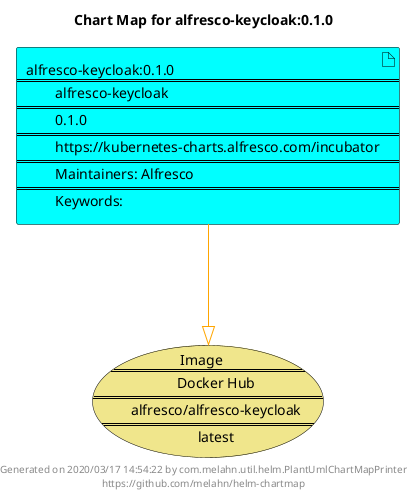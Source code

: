 @startuml
skinparam linetype ortho
skinparam backgroundColor white
skinparam usecaseBorderColor black
skinparam usecaseArrowColor LightSlateGray
skinparam artifactBorderColor black
skinparam artifactArrowColor LightSlateGray

title Chart Map for alfresco-keycloak:0.1.0

'There is one referenced Helm Chart
artifact "alfresco-keycloak:0.1.0\n====\n\talfresco-keycloak\n====\n\t0.1.0\n====\n\thttps://kubernetes-charts.alfresco.com/incubator\n====\n\tMaintainers: Alfresco\n====\n\tKeywords: " as alfresco_keycloak_0_1_0 #Cyan

'There is one referenced Docker Image
usecase "Image\n====\n\tDocker Hub\n====\n\talfresco/alfresco-keycloak\n====\n\tlatest" as alfresco_alfresco_keycloak_latest #Khaki

'Chart Dependencies
alfresco_keycloak_0_1_0--[#orange]-|>alfresco_alfresco_keycloak_latest

center footer Generated on 2020/03/17 14:54:22 by com.melahn.util.helm.PlantUmlChartMapPrinter\nhttps://github.com/melahn/helm-chartmap
@enduml
